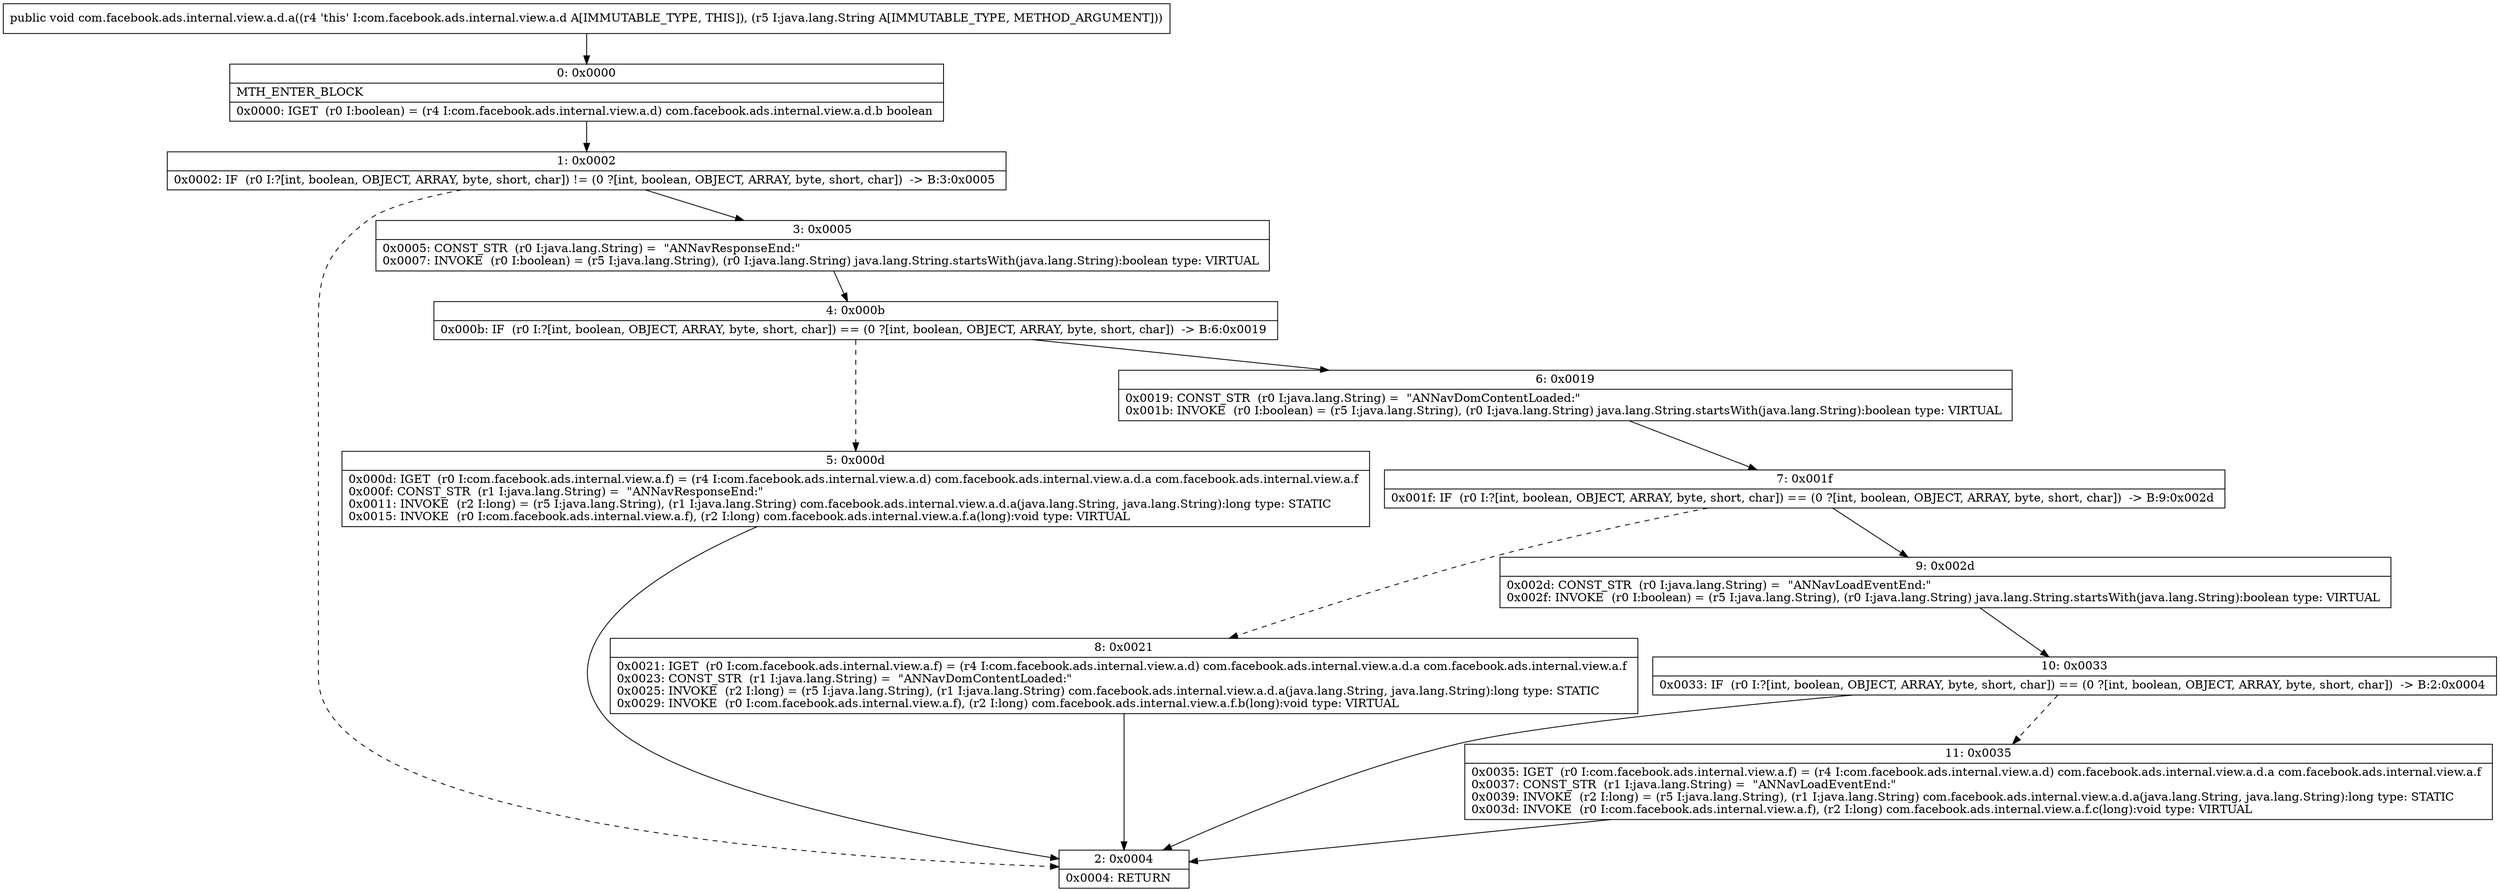 digraph "CFG forcom.facebook.ads.internal.view.a.d.a(Ljava\/lang\/String;)V" {
Node_0 [shape=record,label="{0\:\ 0x0000|MTH_ENTER_BLOCK\l|0x0000: IGET  (r0 I:boolean) = (r4 I:com.facebook.ads.internal.view.a.d) com.facebook.ads.internal.view.a.d.b boolean \l}"];
Node_1 [shape=record,label="{1\:\ 0x0002|0x0002: IF  (r0 I:?[int, boolean, OBJECT, ARRAY, byte, short, char]) != (0 ?[int, boolean, OBJECT, ARRAY, byte, short, char])  \-\> B:3:0x0005 \l}"];
Node_2 [shape=record,label="{2\:\ 0x0004|0x0004: RETURN   \l}"];
Node_3 [shape=record,label="{3\:\ 0x0005|0x0005: CONST_STR  (r0 I:java.lang.String) =  \"ANNavResponseEnd:\" \l0x0007: INVOKE  (r0 I:boolean) = (r5 I:java.lang.String), (r0 I:java.lang.String) java.lang.String.startsWith(java.lang.String):boolean type: VIRTUAL \l}"];
Node_4 [shape=record,label="{4\:\ 0x000b|0x000b: IF  (r0 I:?[int, boolean, OBJECT, ARRAY, byte, short, char]) == (0 ?[int, boolean, OBJECT, ARRAY, byte, short, char])  \-\> B:6:0x0019 \l}"];
Node_5 [shape=record,label="{5\:\ 0x000d|0x000d: IGET  (r0 I:com.facebook.ads.internal.view.a.f) = (r4 I:com.facebook.ads.internal.view.a.d) com.facebook.ads.internal.view.a.d.a com.facebook.ads.internal.view.a.f \l0x000f: CONST_STR  (r1 I:java.lang.String) =  \"ANNavResponseEnd:\" \l0x0011: INVOKE  (r2 I:long) = (r5 I:java.lang.String), (r1 I:java.lang.String) com.facebook.ads.internal.view.a.d.a(java.lang.String, java.lang.String):long type: STATIC \l0x0015: INVOKE  (r0 I:com.facebook.ads.internal.view.a.f), (r2 I:long) com.facebook.ads.internal.view.a.f.a(long):void type: VIRTUAL \l}"];
Node_6 [shape=record,label="{6\:\ 0x0019|0x0019: CONST_STR  (r0 I:java.lang.String) =  \"ANNavDomContentLoaded:\" \l0x001b: INVOKE  (r0 I:boolean) = (r5 I:java.lang.String), (r0 I:java.lang.String) java.lang.String.startsWith(java.lang.String):boolean type: VIRTUAL \l}"];
Node_7 [shape=record,label="{7\:\ 0x001f|0x001f: IF  (r0 I:?[int, boolean, OBJECT, ARRAY, byte, short, char]) == (0 ?[int, boolean, OBJECT, ARRAY, byte, short, char])  \-\> B:9:0x002d \l}"];
Node_8 [shape=record,label="{8\:\ 0x0021|0x0021: IGET  (r0 I:com.facebook.ads.internal.view.a.f) = (r4 I:com.facebook.ads.internal.view.a.d) com.facebook.ads.internal.view.a.d.a com.facebook.ads.internal.view.a.f \l0x0023: CONST_STR  (r1 I:java.lang.String) =  \"ANNavDomContentLoaded:\" \l0x0025: INVOKE  (r2 I:long) = (r5 I:java.lang.String), (r1 I:java.lang.String) com.facebook.ads.internal.view.a.d.a(java.lang.String, java.lang.String):long type: STATIC \l0x0029: INVOKE  (r0 I:com.facebook.ads.internal.view.a.f), (r2 I:long) com.facebook.ads.internal.view.a.f.b(long):void type: VIRTUAL \l}"];
Node_9 [shape=record,label="{9\:\ 0x002d|0x002d: CONST_STR  (r0 I:java.lang.String) =  \"ANNavLoadEventEnd:\" \l0x002f: INVOKE  (r0 I:boolean) = (r5 I:java.lang.String), (r0 I:java.lang.String) java.lang.String.startsWith(java.lang.String):boolean type: VIRTUAL \l}"];
Node_10 [shape=record,label="{10\:\ 0x0033|0x0033: IF  (r0 I:?[int, boolean, OBJECT, ARRAY, byte, short, char]) == (0 ?[int, boolean, OBJECT, ARRAY, byte, short, char])  \-\> B:2:0x0004 \l}"];
Node_11 [shape=record,label="{11\:\ 0x0035|0x0035: IGET  (r0 I:com.facebook.ads.internal.view.a.f) = (r4 I:com.facebook.ads.internal.view.a.d) com.facebook.ads.internal.view.a.d.a com.facebook.ads.internal.view.a.f \l0x0037: CONST_STR  (r1 I:java.lang.String) =  \"ANNavLoadEventEnd:\" \l0x0039: INVOKE  (r2 I:long) = (r5 I:java.lang.String), (r1 I:java.lang.String) com.facebook.ads.internal.view.a.d.a(java.lang.String, java.lang.String):long type: STATIC \l0x003d: INVOKE  (r0 I:com.facebook.ads.internal.view.a.f), (r2 I:long) com.facebook.ads.internal.view.a.f.c(long):void type: VIRTUAL \l}"];
MethodNode[shape=record,label="{public void com.facebook.ads.internal.view.a.d.a((r4 'this' I:com.facebook.ads.internal.view.a.d A[IMMUTABLE_TYPE, THIS]), (r5 I:java.lang.String A[IMMUTABLE_TYPE, METHOD_ARGUMENT])) }"];
MethodNode -> Node_0;
Node_0 -> Node_1;
Node_1 -> Node_2[style=dashed];
Node_1 -> Node_3;
Node_3 -> Node_4;
Node_4 -> Node_5[style=dashed];
Node_4 -> Node_6;
Node_5 -> Node_2;
Node_6 -> Node_7;
Node_7 -> Node_8[style=dashed];
Node_7 -> Node_9;
Node_8 -> Node_2;
Node_9 -> Node_10;
Node_10 -> Node_2;
Node_10 -> Node_11[style=dashed];
Node_11 -> Node_2;
}


